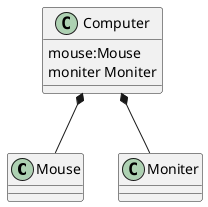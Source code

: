 @startuml
class Mouse
class Moniter
class Computer{
mouse:Mouse
moniter Moniter
}
Computer *-- Moniter
Computer *-- Mouse
@enduml